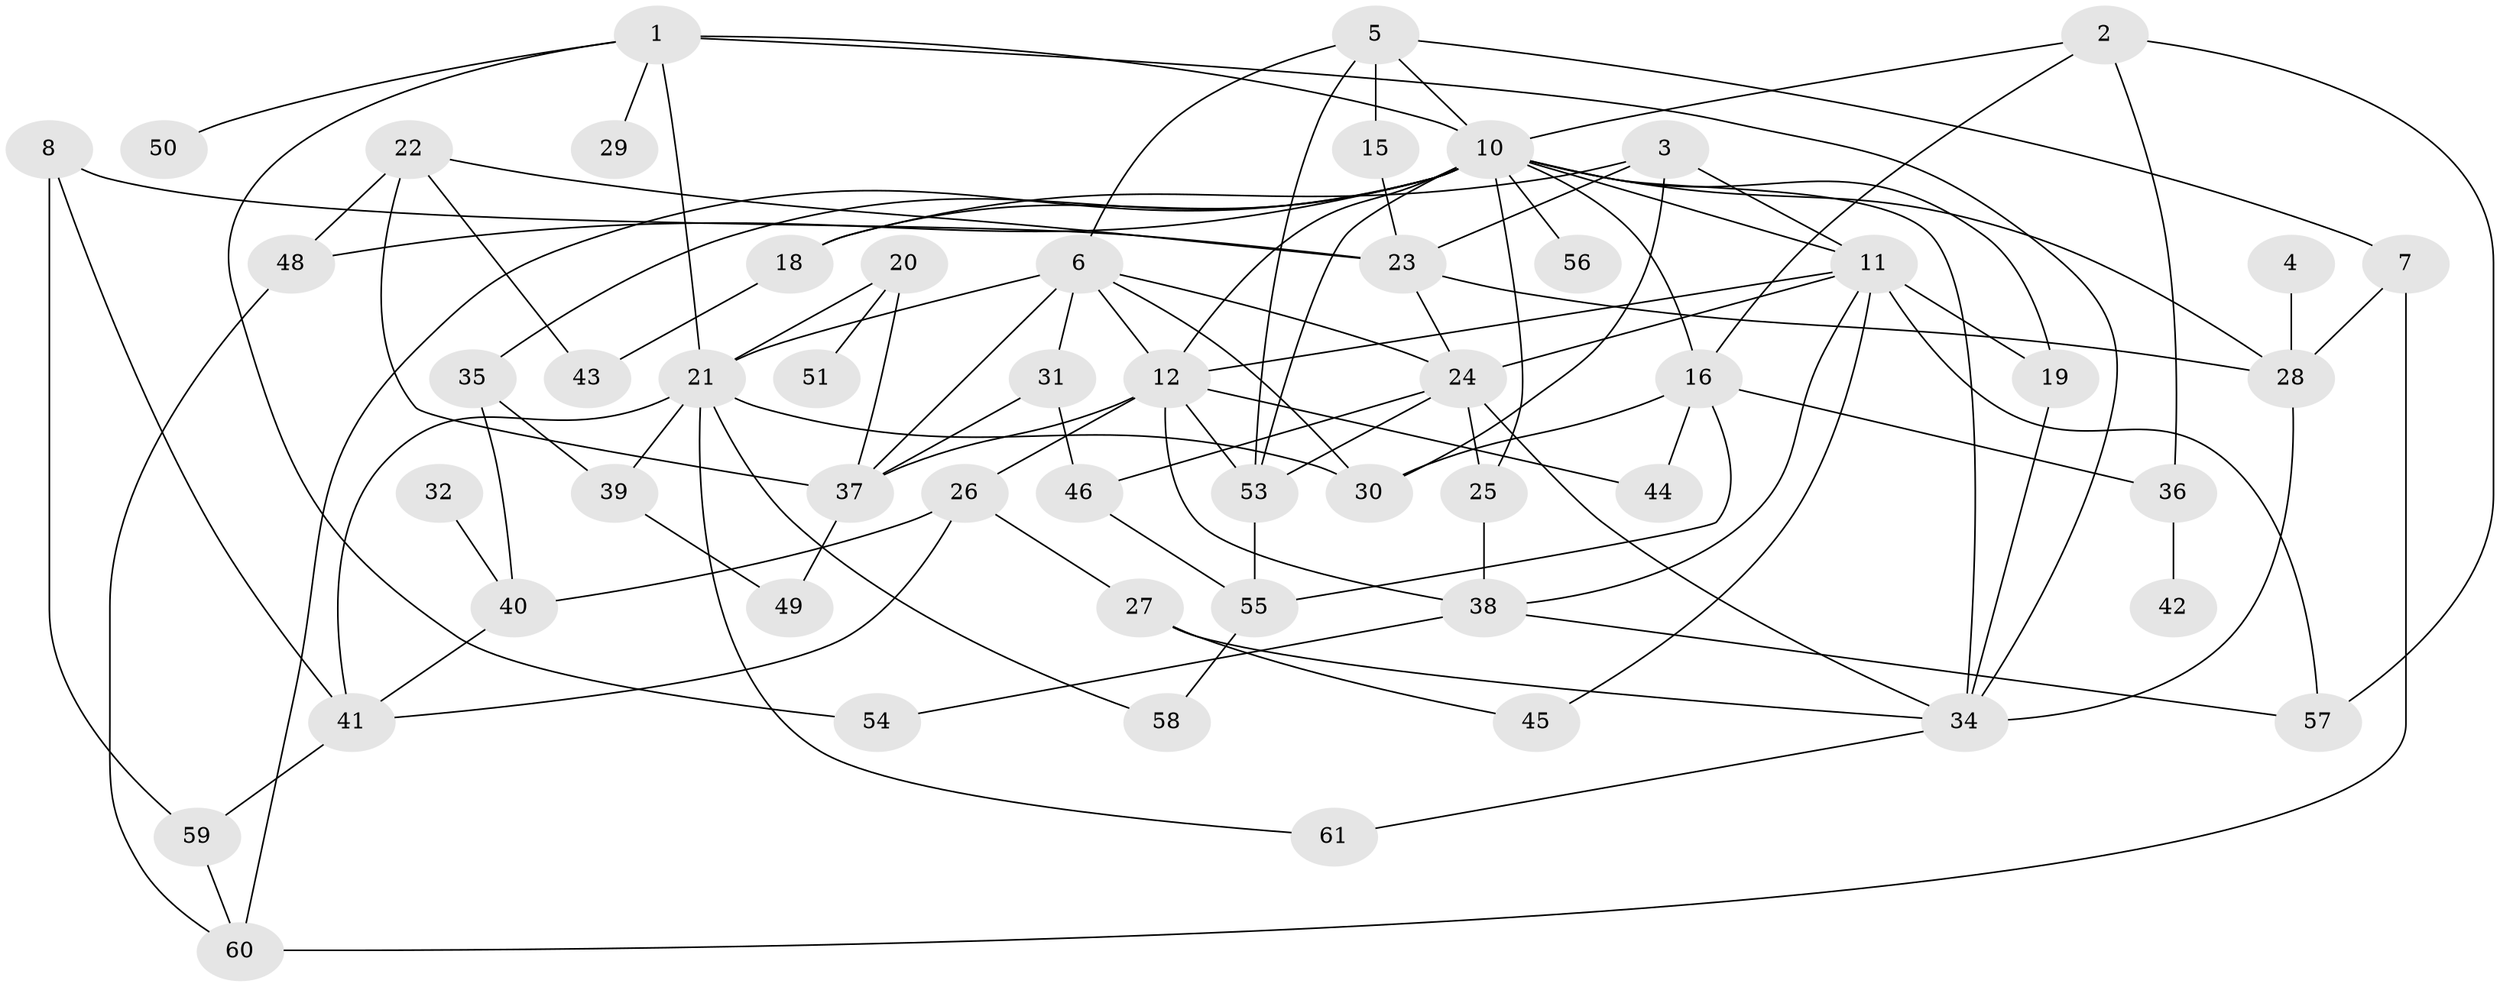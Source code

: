 // original degree distribution, {1: 0.1557377049180328, 2: 0.27049180327868855, 3: 0.23770491803278687, 0: 0.05737704918032787, 4: 0.14754098360655737, 5: 0.09016393442622951, 10: 0.00819672131147541, 7: 0.02459016393442623, 6: 0.00819672131147541}
// Generated by graph-tools (version 1.1) at 2025/33/03/09/25 02:33:50]
// undirected, 54 vertices, 105 edges
graph export_dot {
graph [start="1"]
  node [color=gray90,style=filled];
  1;
  2;
  3;
  4;
  5;
  6;
  7;
  8;
  10;
  11;
  12;
  15;
  16;
  18;
  19;
  20;
  21;
  22;
  23;
  24;
  25;
  26;
  27;
  28;
  29;
  30;
  31;
  32;
  34;
  35;
  36;
  37;
  38;
  39;
  40;
  41;
  42;
  43;
  44;
  45;
  46;
  48;
  49;
  50;
  51;
  53;
  54;
  55;
  56;
  57;
  58;
  59;
  60;
  61;
  1 -- 10 [weight=1.0];
  1 -- 21 [weight=1.0];
  1 -- 29 [weight=1.0];
  1 -- 34 [weight=1.0];
  1 -- 50 [weight=1.0];
  1 -- 54 [weight=1.0];
  2 -- 10 [weight=1.0];
  2 -- 16 [weight=1.0];
  2 -- 36 [weight=1.0];
  2 -- 57 [weight=1.0];
  3 -- 11 [weight=1.0];
  3 -- 18 [weight=1.0];
  3 -- 23 [weight=1.0];
  3 -- 30 [weight=1.0];
  4 -- 28 [weight=1.0];
  5 -- 6 [weight=1.0];
  5 -- 7 [weight=1.0];
  5 -- 10 [weight=1.0];
  5 -- 15 [weight=1.0];
  5 -- 53 [weight=1.0];
  6 -- 12 [weight=1.0];
  6 -- 21 [weight=1.0];
  6 -- 24 [weight=1.0];
  6 -- 30 [weight=1.0];
  6 -- 31 [weight=1.0];
  6 -- 37 [weight=2.0];
  7 -- 28 [weight=1.0];
  7 -- 60 [weight=1.0];
  8 -- 23 [weight=1.0];
  8 -- 41 [weight=1.0];
  8 -- 59 [weight=1.0];
  10 -- 11 [weight=1.0];
  10 -- 12 [weight=1.0];
  10 -- 16 [weight=1.0];
  10 -- 18 [weight=1.0];
  10 -- 19 [weight=1.0];
  10 -- 25 [weight=1.0];
  10 -- 28 [weight=1.0];
  10 -- 34 [weight=1.0];
  10 -- 35 [weight=1.0];
  10 -- 48 [weight=1.0];
  10 -- 53 [weight=1.0];
  10 -- 56 [weight=1.0];
  10 -- 60 [weight=1.0];
  11 -- 12 [weight=1.0];
  11 -- 19 [weight=1.0];
  11 -- 24 [weight=1.0];
  11 -- 38 [weight=1.0];
  11 -- 45 [weight=1.0];
  11 -- 57 [weight=1.0];
  12 -- 26 [weight=1.0];
  12 -- 37 [weight=1.0];
  12 -- 38 [weight=1.0];
  12 -- 44 [weight=1.0];
  12 -- 53 [weight=2.0];
  15 -- 23 [weight=1.0];
  16 -- 30 [weight=1.0];
  16 -- 36 [weight=1.0];
  16 -- 44 [weight=1.0];
  16 -- 55 [weight=1.0];
  18 -- 43 [weight=1.0];
  19 -- 34 [weight=1.0];
  20 -- 21 [weight=1.0];
  20 -- 37 [weight=1.0];
  20 -- 51 [weight=1.0];
  21 -- 30 [weight=1.0];
  21 -- 39 [weight=1.0];
  21 -- 41 [weight=1.0];
  21 -- 58 [weight=1.0];
  21 -- 61 [weight=1.0];
  22 -- 23 [weight=1.0];
  22 -- 37 [weight=1.0];
  22 -- 43 [weight=1.0];
  22 -- 48 [weight=1.0];
  23 -- 24 [weight=1.0];
  23 -- 28 [weight=1.0];
  24 -- 25 [weight=1.0];
  24 -- 34 [weight=1.0];
  24 -- 46 [weight=1.0];
  24 -- 53 [weight=1.0];
  25 -- 38 [weight=1.0];
  26 -- 27 [weight=1.0];
  26 -- 40 [weight=1.0];
  26 -- 41 [weight=1.0];
  27 -- 34 [weight=1.0];
  27 -- 45 [weight=1.0];
  28 -- 34 [weight=1.0];
  31 -- 37 [weight=1.0];
  31 -- 46 [weight=1.0];
  32 -- 40 [weight=1.0];
  34 -- 61 [weight=1.0];
  35 -- 39 [weight=1.0];
  35 -- 40 [weight=1.0];
  36 -- 42 [weight=1.0];
  37 -- 49 [weight=1.0];
  38 -- 54 [weight=1.0];
  38 -- 57 [weight=1.0];
  39 -- 49 [weight=1.0];
  40 -- 41 [weight=1.0];
  41 -- 59 [weight=1.0];
  46 -- 55 [weight=1.0];
  48 -- 60 [weight=1.0];
  53 -- 55 [weight=1.0];
  55 -- 58 [weight=1.0];
  59 -- 60 [weight=1.0];
}
